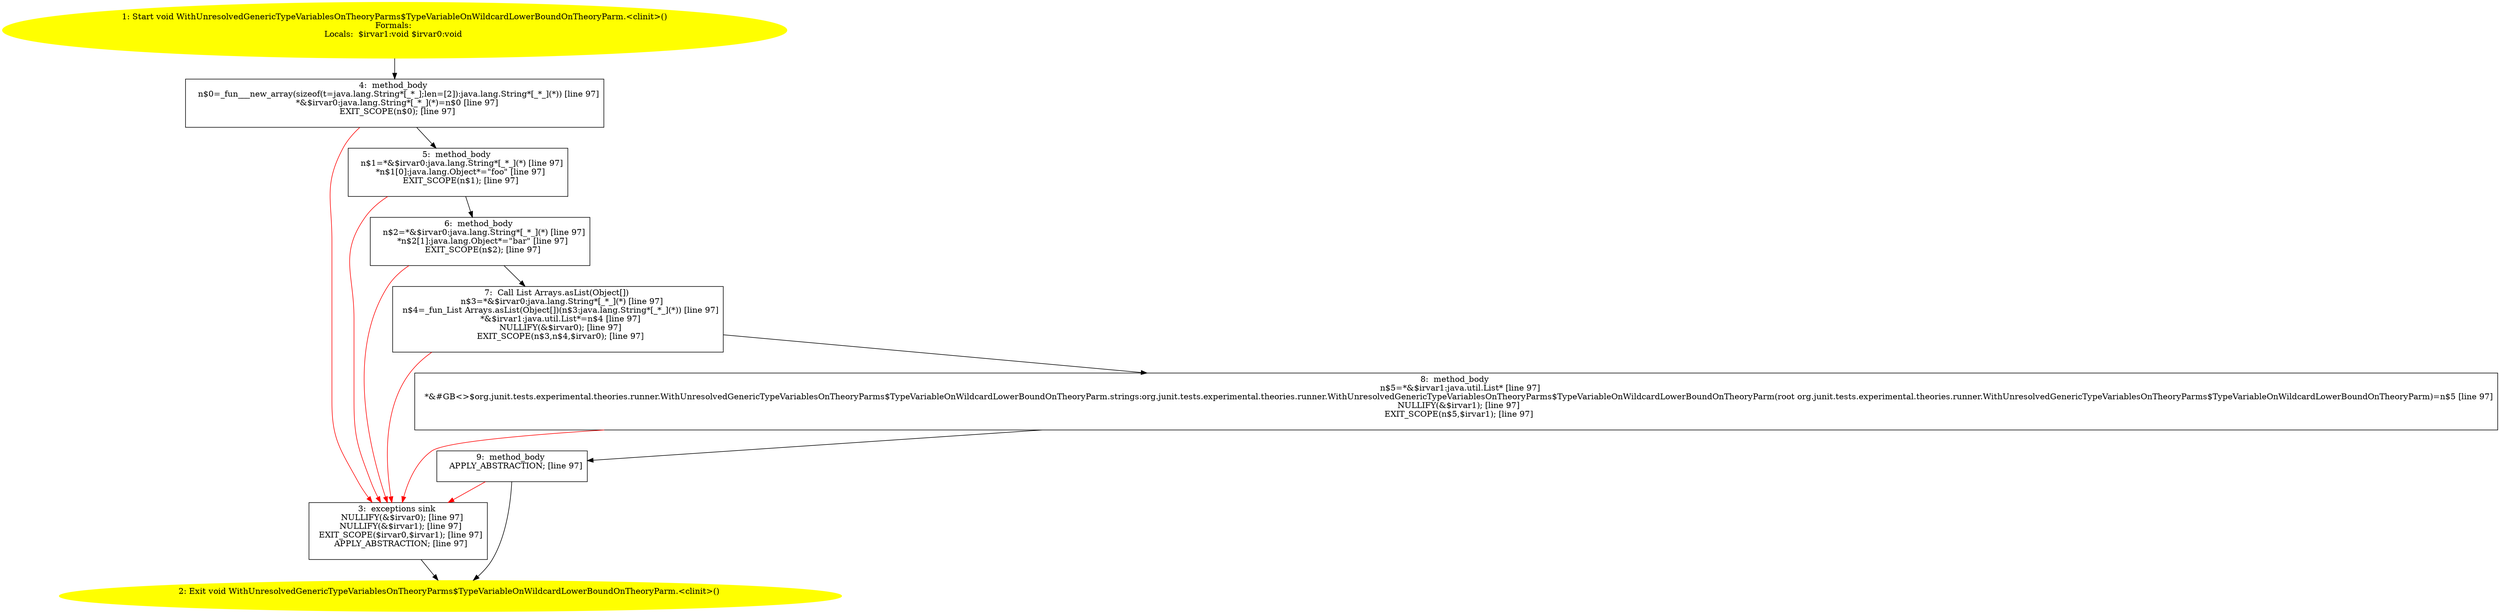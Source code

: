 /* @generated */
digraph cfg {
"org.junit.tests.experimental.theories.runner.WithUnresolvedGenericTypeVariablesOnTheoryParms$TypeVar.093b63bc258a1390af3abce48a1748a6_1" [label="1: Start void WithUnresolvedGenericTypeVariablesOnTheoryParms$TypeVariableOnWildcardLowerBoundOnTheoryParm.<clinit>()\nFormals: \nLocals:  $irvar1:void $irvar0:void \n  " color=yellow style=filled]
	

	 "org.junit.tests.experimental.theories.runner.WithUnresolvedGenericTypeVariablesOnTheoryParms$TypeVar.093b63bc258a1390af3abce48a1748a6_1" -> "org.junit.tests.experimental.theories.runner.WithUnresolvedGenericTypeVariablesOnTheoryParms$TypeVar.093b63bc258a1390af3abce48a1748a6_4" ;
"org.junit.tests.experimental.theories.runner.WithUnresolvedGenericTypeVariablesOnTheoryParms$TypeVar.093b63bc258a1390af3abce48a1748a6_2" [label="2: Exit void WithUnresolvedGenericTypeVariablesOnTheoryParms$TypeVariableOnWildcardLowerBoundOnTheoryParm.<clinit>() \n  " color=yellow style=filled]
	

"org.junit.tests.experimental.theories.runner.WithUnresolvedGenericTypeVariablesOnTheoryParms$TypeVar.093b63bc258a1390af3abce48a1748a6_3" [label="3:  exceptions sink \n   NULLIFY(&$irvar0); [line 97]\n  NULLIFY(&$irvar1); [line 97]\n  EXIT_SCOPE($irvar0,$irvar1); [line 97]\n  APPLY_ABSTRACTION; [line 97]\n " shape="box"]
	

	 "org.junit.tests.experimental.theories.runner.WithUnresolvedGenericTypeVariablesOnTheoryParms$TypeVar.093b63bc258a1390af3abce48a1748a6_3" -> "org.junit.tests.experimental.theories.runner.WithUnresolvedGenericTypeVariablesOnTheoryParms$TypeVar.093b63bc258a1390af3abce48a1748a6_2" ;
"org.junit.tests.experimental.theories.runner.WithUnresolvedGenericTypeVariablesOnTheoryParms$TypeVar.093b63bc258a1390af3abce48a1748a6_4" [label="4:  method_body \n   n$0=_fun___new_array(sizeof(t=java.lang.String*[_*_];len=[2]):java.lang.String*[_*_](*)) [line 97]\n  *&$irvar0:java.lang.String*[_*_](*)=n$0 [line 97]\n  EXIT_SCOPE(n$0); [line 97]\n " shape="box"]
	

	 "org.junit.tests.experimental.theories.runner.WithUnresolvedGenericTypeVariablesOnTheoryParms$TypeVar.093b63bc258a1390af3abce48a1748a6_4" -> "org.junit.tests.experimental.theories.runner.WithUnresolvedGenericTypeVariablesOnTheoryParms$TypeVar.093b63bc258a1390af3abce48a1748a6_5" ;
	 "org.junit.tests.experimental.theories.runner.WithUnresolvedGenericTypeVariablesOnTheoryParms$TypeVar.093b63bc258a1390af3abce48a1748a6_4" -> "org.junit.tests.experimental.theories.runner.WithUnresolvedGenericTypeVariablesOnTheoryParms$TypeVar.093b63bc258a1390af3abce48a1748a6_3" [color="red" ];
"org.junit.tests.experimental.theories.runner.WithUnresolvedGenericTypeVariablesOnTheoryParms$TypeVar.093b63bc258a1390af3abce48a1748a6_5" [label="5:  method_body \n   n$1=*&$irvar0:java.lang.String*[_*_](*) [line 97]\n  *n$1[0]:java.lang.Object*=\"foo\" [line 97]\n  EXIT_SCOPE(n$1); [line 97]\n " shape="box"]
	

	 "org.junit.tests.experimental.theories.runner.WithUnresolvedGenericTypeVariablesOnTheoryParms$TypeVar.093b63bc258a1390af3abce48a1748a6_5" -> "org.junit.tests.experimental.theories.runner.WithUnresolvedGenericTypeVariablesOnTheoryParms$TypeVar.093b63bc258a1390af3abce48a1748a6_6" ;
	 "org.junit.tests.experimental.theories.runner.WithUnresolvedGenericTypeVariablesOnTheoryParms$TypeVar.093b63bc258a1390af3abce48a1748a6_5" -> "org.junit.tests.experimental.theories.runner.WithUnresolvedGenericTypeVariablesOnTheoryParms$TypeVar.093b63bc258a1390af3abce48a1748a6_3" [color="red" ];
"org.junit.tests.experimental.theories.runner.WithUnresolvedGenericTypeVariablesOnTheoryParms$TypeVar.093b63bc258a1390af3abce48a1748a6_6" [label="6:  method_body \n   n$2=*&$irvar0:java.lang.String*[_*_](*) [line 97]\n  *n$2[1]:java.lang.Object*=\"bar\" [line 97]\n  EXIT_SCOPE(n$2); [line 97]\n " shape="box"]
	

	 "org.junit.tests.experimental.theories.runner.WithUnresolvedGenericTypeVariablesOnTheoryParms$TypeVar.093b63bc258a1390af3abce48a1748a6_6" -> "org.junit.tests.experimental.theories.runner.WithUnresolvedGenericTypeVariablesOnTheoryParms$TypeVar.093b63bc258a1390af3abce48a1748a6_7" ;
	 "org.junit.tests.experimental.theories.runner.WithUnresolvedGenericTypeVariablesOnTheoryParms$TypeVar.093b63bc258a1390af3abce48a1748a6_6" -> "org.junit.tests.experimental.theories.runner.WithUnresolvedGenericTypeVariablesOnTheoryParms$TypeVar.093b63bc258a1390af3abce48a1748a6_3" [color="red" ];
"org.junit.tests.experimental.theories.runner.WithUnresolvedGenericTypeVariablesOnTheoryParms$TypeVar.093b63bc258a1390af3abce48a1748a6_7" [label="7:  Call List Arrays.asList(Object[]) \n   n$3=*&$irvar0:java.lang.String*[_*_](*) [line 97]\n  n$4=_fun_List Arrays.asList(Object[])(n$3:java.lang.String*[_*_](*)) [line 97]\n  *&$irvar1:java.util.List*=n$4 [line 97]\n  NULLIFY(&$irvar0); [line 97]\n  EXIT_SCOPE(n$3,n$4,$irvar0); [line 97]\n " shape="box"]
	

	 "org.junit.tests.experimental.theories.runner.WithUnresolvedGenericTypeVariablesOnTheoryParms$TypeVar.093b63bc258a1390af3abce48a1748a6_7" -> "org.junit.tests.experimental.theories.runner.WithUnresolvedGenericTypeVariablesOnTheoryParms$TypeVar.093b63bc258a1390af3abce48a1748a6_8" ;
	 "org.junit.tests.experimental.theories.runner.WithUnresolvedGenericTypeVariablesOnTheoryParms$TypeVar.093b63bc258a1390af3abce48a1748a6_7" -> "org.junit.tests.experimental.theories.runner.WithUnresolvedGenericTypeVariablesOnTheoryParms$TypeVar.093b63bc258a1390af3abce48a1748a6_3" [color="red" ];
"org.junit.tests.experimental.theories.runner.WithUnresolvedGenericTypeVariablesOnTheoryParms$TypeVar.093b63bc258a1390af3abce48a1748a6_8" [label="8:  method_body \n   n$5=*&$irvar1:java.util.List* [line 97]\n  *&#GB<>$org.junit.tests.experimental.theories.runner.WithUnresolvedGenericTypeVariablesOnTheoryParms$TypeVariableOnWildcardLowerBoundOnTheoryParm.strings:org.junit.tests.experimental.theories.runner.WithUnresolvedGenericTypeVariablesOnTheoryParms$TypeVariableOnWildcardLowerBoundOnTheoryParm(root org.junit.tests.experimental.theories.runner.WithUnresolvedGenericTypeVariablesOnTheoryParms$TypeVariableOnWildcardLowerBoundOnTheoryParm)=n$5 [line 97]\n  NULLIFY(&$irvar1); [line 97]\n  EXIT_SCOPE(n$5,$irvar1); [line 97]\n " shape="box"]
	

	 "org.junit.tests.experimental.theories.runner.WithUnresolvedGenericTypeVariablesOnTheoryParms$TypeVar.093b63bc258a1390af3abce48a1748a6_8" -> "org.junit.tests.experimental.theories.runner.WithUnresolvedGenericTypeVariablesOnTheoryParms$TypeVar.093b63bc258a1390af3abce48a1748a6_9" ;
	 "org.junit.tests.experimental.theories.runner.WithUnresolvedGenericTypeVariablesOnTheoryParms$TypeVar.093b63bc258a1390af3abce48a1748a6_8" -> "org.junit.tests.experimental.theories.runner.WithUnresolvedGenericTypeVariablesOnTheoryParms$TypeVar.093b63bc258a1390af3abce48a1748a6_3" [color="red" ];
"org.junit.tests.experimental.theories.runner.WithUnresolvedGenericTypeVariablesOnTheoryParms$TypeVar.093b63bc258a1390af3abce48a1748a6_9" [label="9:  method_body \n   APPLY_ABSTRACTION; [line 97]\n " shape="box"]
	

	 "org.junit.tests.experimental.theories.runner.WithUnresolvedGenericTypeVariablesOnTheoryParms$TypeVar.093b63bc258a1390af3abce48a1748a6_9" -> "org.junit.tests.experimental.theories.runner.WithUnresolvedGenericTypeVariablesOnTheoryParms$TypeVar.093b63bc258a1390af3abce48a1748a6_2" ;
	 "org.junit.tests.experimental.theories.runner.WithUnresolvedGenericTypeVariablesOnTheoryParms$TypeVar.093b63bc258a1390af3abce48a1748a6_9" -> "org.junit.tests.experimental.theories.runner.WithUnresolvedGenericTypeVariablesOnTheoryParms$TypeVar.093b63bc258a1390af3abce48a1748a6_3" [color="red" ];
}
